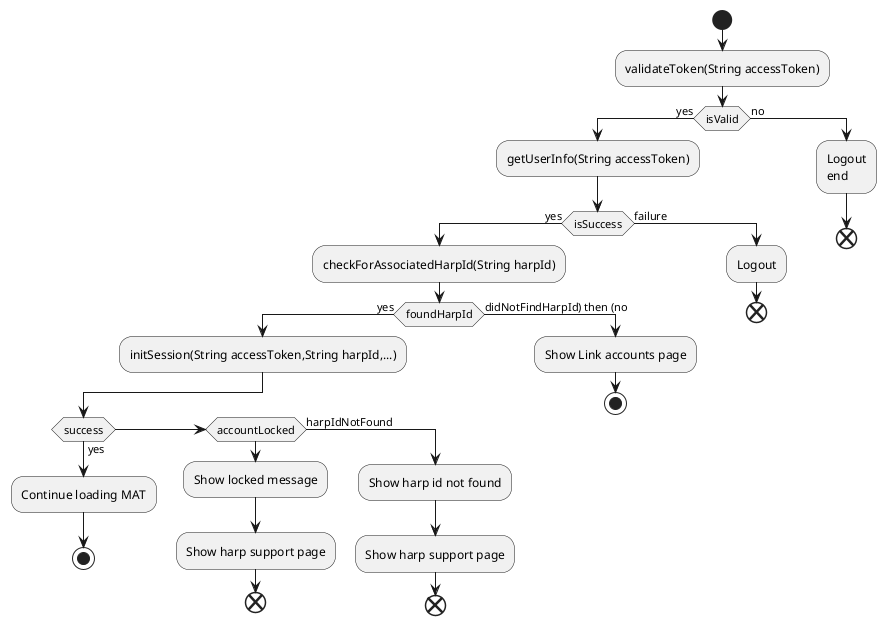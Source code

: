 @startuml
start
:validateToken(String accessToken);
if (isValid) then (yes)
  :getUserInfo(String accessToken);
  if (isSuccess) then (yes)
    :checkForAssociatedHarpId(String harpId);
    if (foundHarpId) then (yes)
       :initSession(String accessToken,String harpId,...);
       if (success) then (yes)
          :Continue loading MAT;
          stop;
       elseif (accountLocked)
          :Show locked message;
          :Show harp support page;
          end;
       else (harpIdNotFound)
         :Show harp id not found;
         :Show harp support page;
         end;
       endif
    else (didNotFindHarpId) then (no)
       :Show Link accounts page;
       stop
    endif
  else (failure)
    :Logout;
    end;
  endif
else (no)
    :Logout
    end;
end;
@enduml